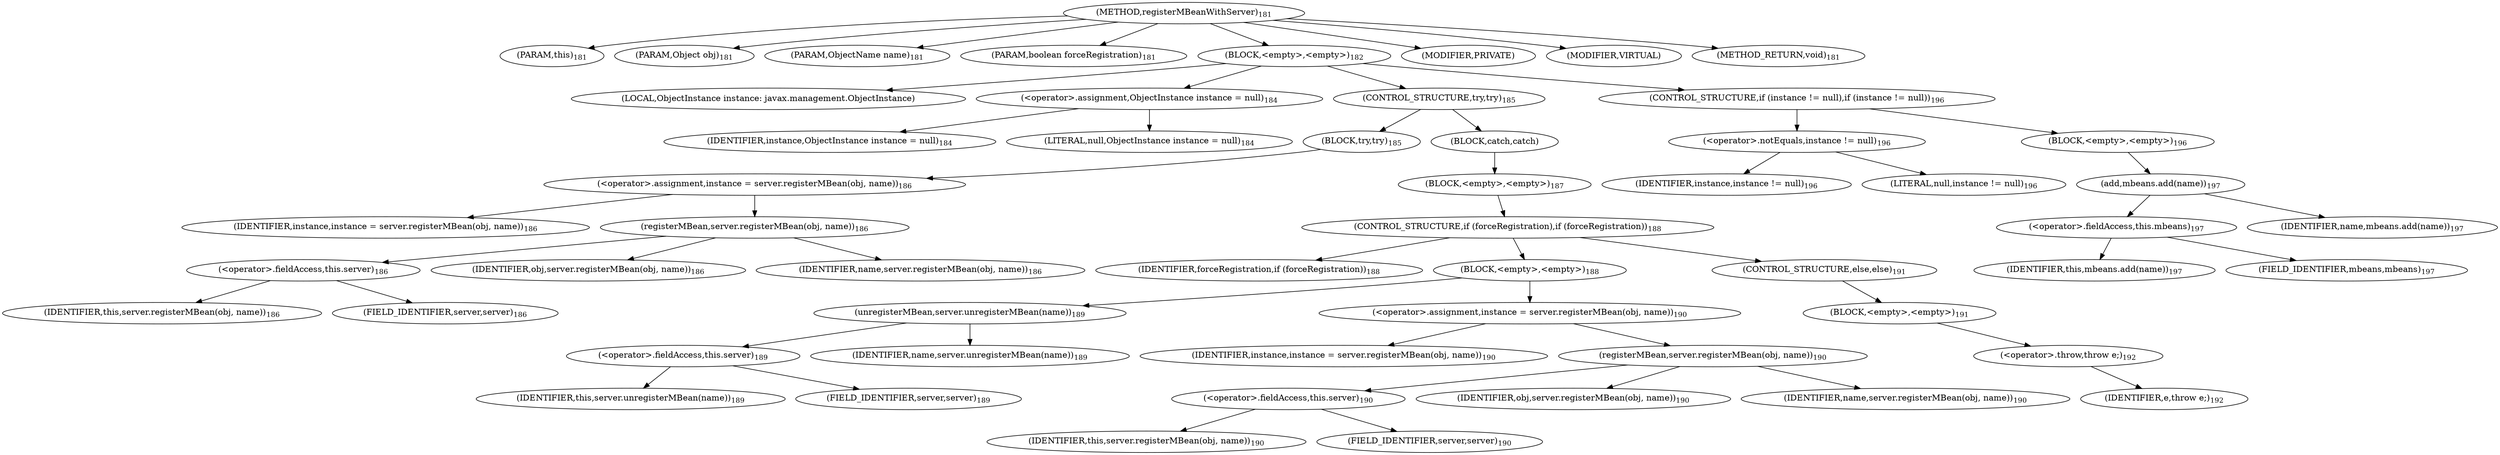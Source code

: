 digraph "registerMBeanWithServer" {  
"479" [label = <(METHOD,registerMBeanWithServer)<SUB>181</SUB>> ]
"480" [label = <(PARAM,this)<SUB>181</SUB>> ]
"481" [label = <(PARAM,Object obj)<SUB>181</SUB>> ]
"482" [label = <(PARAM,ObjectName name)<SUB>181</SUB>> ]
"483" [label = <(PARAM,boolean forceRegistration)<SUB>181</SUB>> ]
"484" [label = <(BLOCK,&lt;empty&gt;,&lt;empty&gt;)<SUB>182</SUB>> ]
"485" [label = <(LOCAL,ObjectInstance instance: javax.management.ObjectInstance)> ]
"486" [label = <(&lt;operator&gt;.assignment,ObjectInstance instance = null)<SUB>184</SUB>> ]
"487" [label = <(IDENTIFIER,instance,ObjectInstance instance = null)<SUB>184</SUB>> ]
"488" [label = <(LITERAL,null,ObjectInstance instance = null)<SUB>184</SUB>> ]
"489" [label = <(CONTROL_STRUCTURE,try,try)<SUB>185</SUB>> ]
"490" [label = <(BLOCK,try,try)<SUB>185</SUB>> ]
"491" [label = <(&lt;operator&gt;.assignment,instance = server.registerMBean(obj, name))<SUB>186</SUB>> ]
"492" [label = <(IDENTIFIER,instance,instance = server.registerMBean(obj, name))<SUB>186</SUB>> ]
"493" [label = <(registerMBean,server.registerMBean(obj, name))<SUB>186</SUB>> ]
"494" [label = <(&lt;operator&gt;.fieldAccess,this.server)<SUB>186</SUB>> ]
"495" [label = <(IDENTIFIER,this,server.registerMBean(obj, name))<SUB>186</SUB>> ]
"496" [label = <(FIELD_IDENTIFIER,server,server)<SUB>186</SUB>> ]
"497" [label = <(IDENTIFIER,obj,server.registerMBean(obj, name))<SUB>186</SUB>> ]
"498" [label = <(IDENTIFIER,name,server.registerMBean(obj, name))<SUB>186</SUB>> ]
"499" [label = <(BLOCK,catch,catch)> ]
"500" [label = <(BLOCK,&lt;empty&gt;,&lt;empty&gt;)<SUB>187</SUB>> ]
"501" [label = <(CONTROL_STRUCTURE,if (forceRegistration),if (forceRegistration))<SUB>188</SUB>> ]
"502" [label = <(IDENTIFIER,forceRegistration,if (forceRegistration))<SUB>188</SUB>> ]
"503" [label = <(BLOCK,&lt;empty&gt;,&lt;empty&gt;)<SUB>188</SUB>> ]
"504" [label = <(unregisterMBean,server.unregisterMBean(name))<SUB>189</SUB>> ]
"505" [label = <(&lt;operator&gt;.fieldAccess,this.server)<SUB>189</SUB>> ]
"506" [label = <(IDENTIFIER,this,server.unregisterMBean(name))<SUB>189</SUB>> ]
"507" [label = <(FIELD_IDENTIFIER,server,server)<SUB>189</SUB>> ]
"508" [label = <(IDENTIFIER,name,server.unregisterMBean(name))<SUB>189</SUB>> ]
"509" [label = <(&lt;operator&gt;.assignment,instance = server.registerMBean(obj, name))<SUB>190</SUB>> ]
"510" [label = <(IDENTIFIER,instance,instance = server.registerMBean(obj, name))<SUB>190</SUB>> ]
"511" [label = <(registerMBean,server.registerMBean(obj, name))<SUB>190</SUB>> ]
"512" [label = <(&lt;operator&gt;.fieldAccess,this.server)<SUB>190</SUB>> ]
"513" [label = <(IDENTIFIER,this,server.registerMBean(obj, name))<SUB>190</SUB>> ]
"514" [label = <(FIELD_IDENTIFIER,server,server)<SUB>190</SUB>> ]
"515" [label = <(IDENTIFIER,obj,server.registerMBean(obj, name))<SUB>190</SUB>> ]
"516" [label = <(IDENTIFIER,name,server.registerMBean(obj, name))<SUB>190</SUB>> ]
"517" [label = <(CONTROL_STRUCTURE,else,else)<SUB>191</SUB>> ]
"518" [label = <(BLOCK,&lt;empty&gt;,&lt;empty&gt;)<SUB>191</SUB>> ]
"519" [label = <(&lt;operator&gt;.throw,throw e;)<SUB>192</SUB>> ]
"520" [label = <(IDENTIFIER,e,throw e;)<SUB>192</SUB>> ]
"521" [label = <(CONTROL_STRUCTURE,if (instance != null),if (instance != null))<SUB>196</SUB>> ]
"522" [label = <(&lt;operator&gt;.notEquals,instance != null)<SUB>196</SUB>> ]
"523" [label = <(IDENTIFIER,instance,instance != null)<SUB>196</SUB>> ]
"524" [label = <(LITERAL,null,instance != null)<SUB>196</SUB>> ]
"525" [label = <(BLOCK,&lt;empty&gt;,&lt;empty&gt;)<SUB>196</SUB>> ]
"526" [label = <(add,mbeans.add(name))<SUB>197</SUB>> ]
"527" [label = <(&lt;operator&gt;.fieldAccess,this.mbeans)<SUB>197</SUB>> ]
"528" [label = <(IDENTIFIER,this,mbeans.add(name))<SUB>197</SUB>> ]
"529" [label = <(FIELD_IDENTIFIER,mbeans,mbeans)<SUB>197</SUB>> ]
"530" [label = <(IDENTIFIER,name,mbeans.add(name))<SUB>197</SUB>> ]
"531" [label = <(MODIFIER,PRIVATE)> ]
"532" [label = <(MODIFIER,VIRTUAL)> ]
"533" [label = <(METHOD_RETURN,void)<SUB>181</SUB>> ]
  "479" -> "480" 
  "479" -> "481" 
  "479" -> "482" 
  "479" -> "483" 
  "479" -> "484" 
  "479" -> "531" 
  "479" -> "532" 
  "479" -> "533" 
  "484" -> "485" 
  "484" -> "486" 
  "484" -> "489" 
  "484" -> "521" 
  "486" -> "487" 
  "486" -> "488" 
  "489" -> "490" 
  "489" -> "499" 
  "490" -> "491" 
  "491" -> "492" 
  "491" -> "493" 
  "493" -> "494" 
  "493" -> "497" 
  "493" -> "498" 
  "494" -> "495" 
  "494" -> "496" 
  "499" -> "500" 
  "500" -> "501" 
  "501" -> "502" 
  "501" -> "503" 
  "501" -> "517" 
  "503" -> "504" 
  "503" -> "509" 
  "504" -> "505" 
  "504" -> "508" 
  "505" -> "506" 
  "505" -> "507" 
  "509" -> "510" 
  "509" -> "511" 
  "511" -> "512" 
  "511" -> "515" 
  "511" -> "516" 
  "512" -> "513" 
  "512" -> "514" 
  "517" -> "518" 
  "518" -> "519" 
  "519" -> "520" 
  "521" -> "522" 
  "521" -> "525" 
  "522" -> "523" 
  "522" -> "524" 
  "525" -> "526" 
  "526" -> "527" 
  "526" -> "530" 
  "527" -> "528" 
  "527" -> "529" 
}
